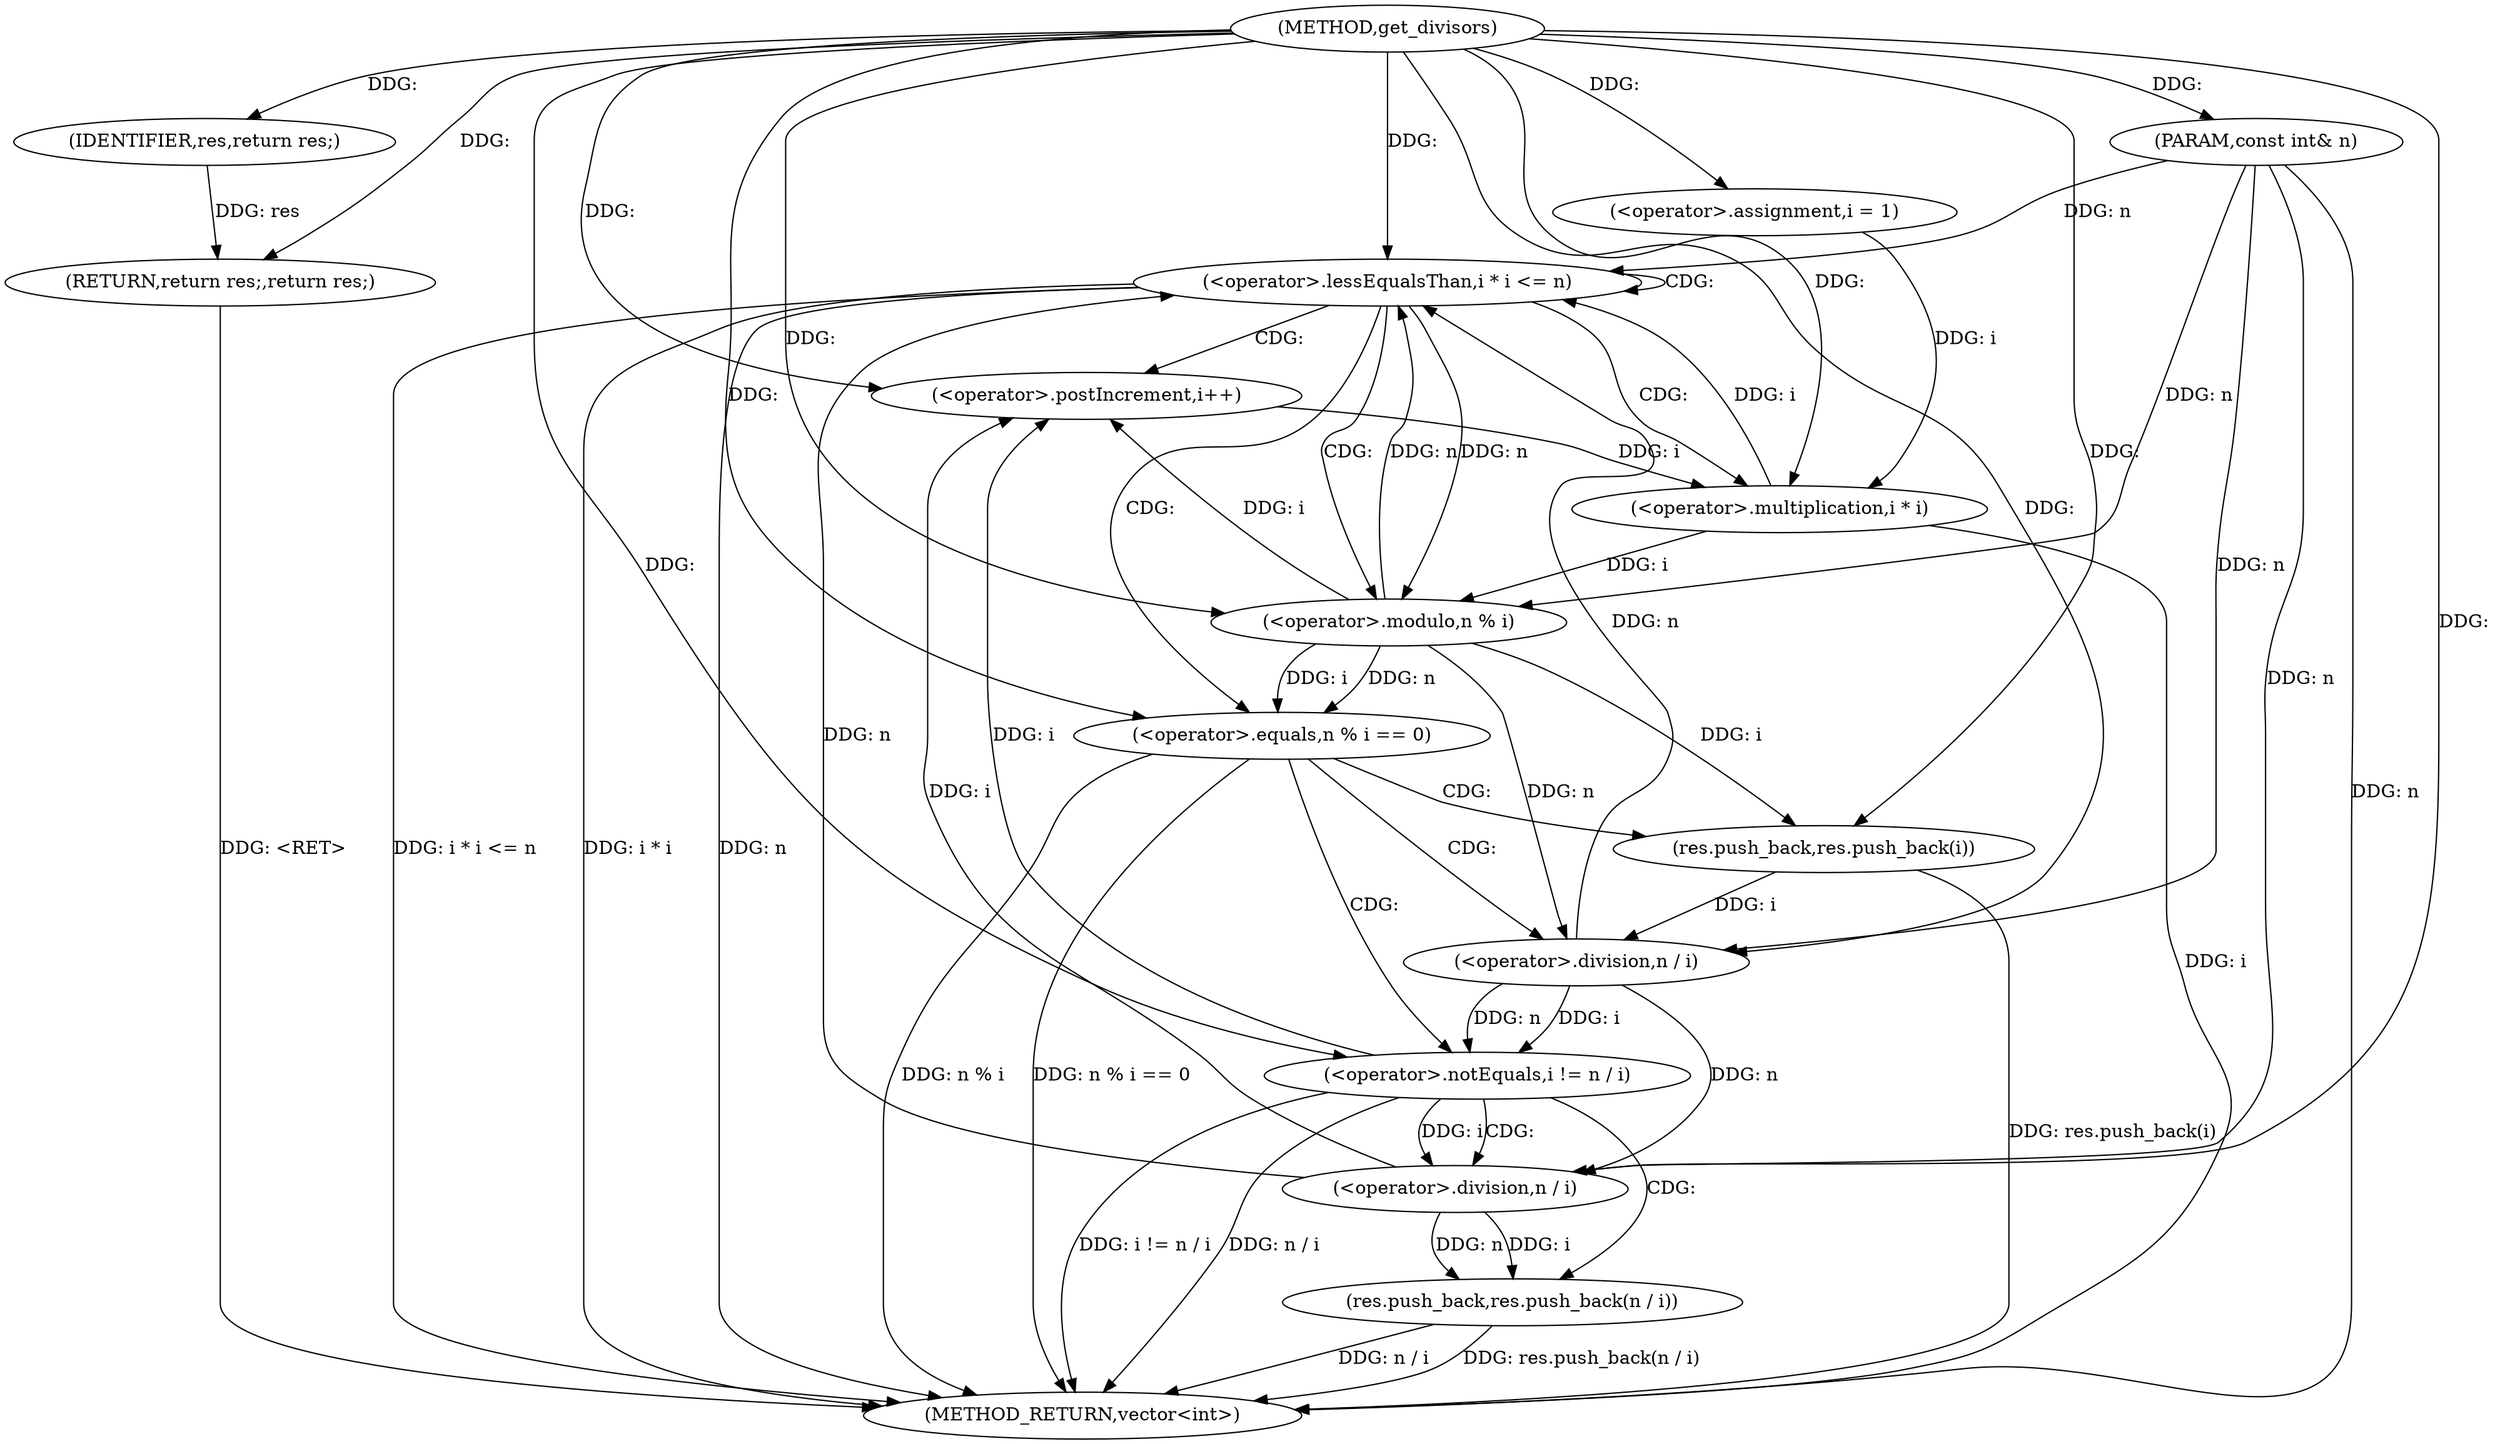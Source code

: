 digraph "get_divisors" {  
"1000187" [label = "(METHOD,get_divisors)" ]
"1000226" [label = "(METHOD_RETURN,vector<int>)" ]
"1000188" [label = "(PARAM,const int& n)" ]
"1000224" [label = "(RETURN,return res;,return res;)" ]
"1000193" [label = "(<operator>.assignment,i = 1)" ]
"1000196" [label = "(<operator>.lessEqualsThan,i * i <= n)" ]
"1000201" [label = "(<operator>.postIncrement,i++)" ]
"1000225" [label = "(IDENTIFIER,res,return res;)" ]
"1000197" [label = "(<operator>.multiplication,i * i)" ]
"1000205" [label = "(<operator>.equals,n % i == 0)" ]
"1000211" [label = "(res.push_back,res.push_back(i))" ]
"1000206" [label = "(<operator>.modulo,n % i)" ]
"1000214" [label = "(<operator>.notEquals,i != n / i)" ]
"1000220" [label = "(res.push_back,res.push_back(n / i))" ]
"1000216" [label = "(<operator>.division,n / i)" ]
"1000221" [label = "(<operator>.division,n / i)" ]
  "1000188" -> "1000226"  [ label = "DDG: n"] 
  "1000197" -> "1000226"  [ label = "DDG: i"] 
  "1000196" -> "1000226"  [ label = "DDG: i * i"] 
  "1000196" -> "1000226"  [ label = "DDG: n"] 
  "1000196" -> "1000226"  [ label = "DDG: i * i <= n"] 
  "1000205" -> "1000226"  [ label = "DDG: n % i"] 
  "1000205" -> "1000226"  [ label = "DDG: n % i == 0"] 
  "1000211" -> "1000226"  [ label = "DDG: res.push_back(i)"] 
  "1000214" -> "1000226"  [ label = "DDG: n / i"] 
  "1000214" -> "1000226"  [ label = "DDG: i != n / i"] 
  "1000220" -> "1000226"  [ label = "DDG: n / i"] 
  "1000220" -> "1000226"  [ label = "DDG: res.push_back(n / i)"] 
  "1000224" -> "1000226"  [ label = "DDG: <RET>"] 
  "1000187" -> "1000188"  [ label = "DDG: "] 
  "1000225" -> "1000224"  [ label = "DDG: res"] 
  "1000187" -> "1000224"  [ label = "DDG: "] 
  "1000187" -> "1000193"  [ label = "DDG: "] 
  "1000187" -> "1000225"  [ label = "DDG: "] 
  "1000197" -> "1000196"  [ label = "DDG: i"] 
  "1000206" -> "1000196"  [ label = "DDG: n"] 
  "1000216" -> "1000196"  [ label = "DDG: n"] 
  "1000221" -> "1000196"  [ label = "DDG: n"] 
  "1000188" -> "1000196"  [ label = "DDG: n"] 
  "1000187" -> "1000196"  [ label = "DDG: "] 
  "1000206" -> "1000201"  [ label = "DDG: i"] 
  "1000214" -> "1000201"  [ label = "DDG: i"] 
  "1000221" -> "1000201"  [ label = "DDG: i"] 
  "1000187" -> "1000201"  [ label = "DDG: "] 
  "1000193" -> "1000197"  [ label = "DDG: i"] 
  "1000201" -> "1000197"  [ label = "DDG: i"] 
  "1000187" -> "1000197"  [ label = "DDG: "] 
  "1000206" -> "1000205"  [ label = "DDG: n"] 
  "1000206" -> "1000205"  [ label = "DDG: i"] 
  "1000187" -> "1000205"  [ label = "DDG: "] 
  "1000196" -> "1000206"  [ label = "DDG: n"] 
  "1000188" -> "1000206"  [ label = "DDG: n"] 
  "1000187" -> "1000206"  [ label = "DDG: "] 
  "1000197" -> "1000206"  [ label = "DDG: i"] 
  "1000206" -> "1000211"  [ label = "DDG: i"] 
  "1000187" -> "1000211"  [ label = "DDG: "] 
  "1000216" -> "1000214"  [ label = "DDG: i"] 
  "1000187" -> "1000214"  [ label = "DDG: "] 
  "1000216" -> "1000214"  [ label = "DDG: n"] 
  "1000206" -> "1000216"  [ label = "DDG: n"] 
  "1000188" -> "1000216"  [ label = "DDG: n"] 
  "1000187" -> "1000216"  [ label = "DDG: "] 
  "1000211" -> "1000216"  [ label = "DDG: i"] 
  "1000221" -> "1000220"  [ label = "DDG: n"] 
  "1000221" -> "1000220"  [ label = "DDG: i"] 
  "1000216" -> "1000221"  [ label = "DDG: n"] 
  "1000188" -> "1000221"  [ label = "DDG: n"] 
  "1000187" -> "1000221"  [ label = "DDG: "] 
  "1000214" -> "1000221"  [ label = "DDG: i"] 
  "1000196" -> "1000201"  [ label = "CDG: "] 
  "1000196" -> "1000197"  [ label = "CDG: "] 
  "1000196" -> "1000206"  [ label = "CDG: "] 
  "1000196" -> "1000205"  [ label = "CDG: "] 
  "1000196" -> "1000196"  [ label = "CDG: "] 
  "1000205" -> "1000211"  [ label = "CDG: "] 
  "1000205" -> "1000216"  [ label = "CDG: "] 
  "1000205" -> "1000214"  [ label = "CDG: "] 
  "1000214" -> "1000220"  [ label = "CDG: "] 
  "1000214" -> "1000221"  [ label = "CDG: "] 
}

